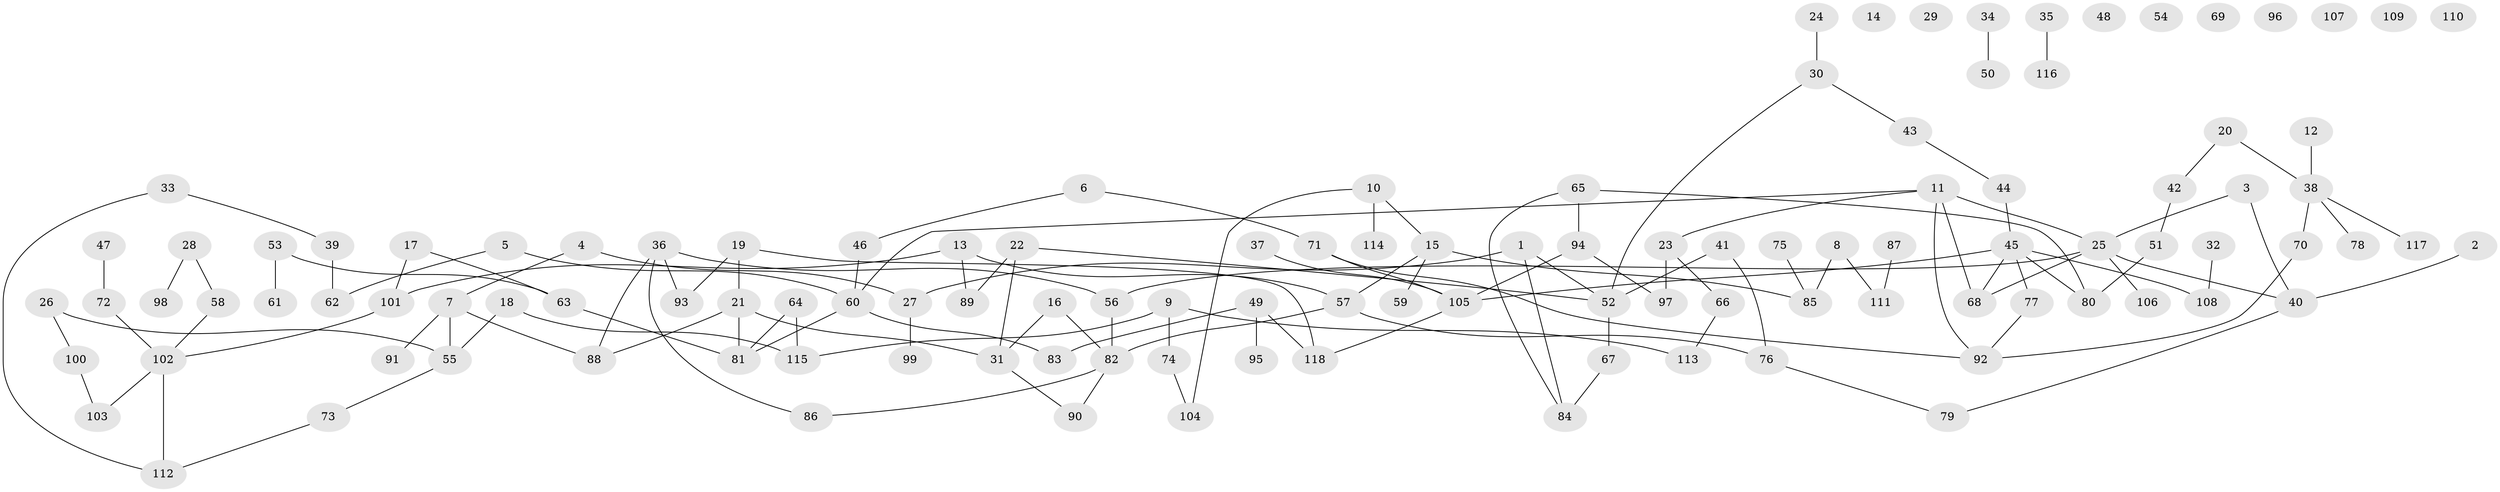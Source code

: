 // Generated by graph-tools (version 1.1) at 2025/25/03/09/25 03:25:21]
// undirected, 118 vertices, 135 edges
graph export_dot {
graph [start="1"]
  node [color=gray90,style=filled];
  1;
  2;
  3;
  4;
  5;
  6;
  7;
  8;
  9;
  10;
  11;
  12;
  13;
  14;
  15;
  16;
  17;
  18;
  19;
  20;
  21;
  22;
  23;
  24;
  25;
  26;
  27;
  28;
  29;
  30;
  31;
  32;
  33;
  34;
  35;
  36;
  37;
  38;
  39;
  40;
  41;
  42;
  43;
  44;
  45;
  46;
  47;
  48;
  49;
  50;
  51;
  52;
  53;
  54;
  55;
  56;
  57;
  58;
  59;
  60;
  61;
  62;
  63;
  64;
  65;
  66;
  67;
  68;
  69;
  70;
  71;
  72;
  73;
  74;
  75;
  76;
  77;
  78;
  79;
  80;
  81;
  82;
  83;
  84;
  85;
  86;
  87;
  88;
  89;
  90;
  91;
  92;
  93;
  94;
  95;
  96;
  97;
  98;
  99;
  100;
  101;
  102;
  103;
  104;
  105;
  106;
  107;
  108;
  109;
  110;
  111;
  112;
  113;
  114;
  115;
  116;
  117;
  118;
  1 -- 27;
  1 -- 52;
  1 -- 84;
  2 -- 40;
  3 -- 25;
  3 -- 40;
  4 -- 7;
  4 -- 27;
  5 -- 60;
  5 -- 62;
  6 -- 46;
  6 -- 71;
  7 -- 55;
  7 -- 88;
  7 -- 91;
  8 -- 85;
  8 -- 111;
  9 -- 74;
  9 -- 113;
  9 -- 115;
  10 -- 15;
  10 -- 104;
  10 -- 114;
  11 -- 23;
  11 -- 25;
  11 -- 60;
  11 -- 68;
  11 -- 92;
  12 -- 38;
  13 -- 57;
  13 -- 89;
  13 -- 101;
  15 -- 57;
  15 -- 59;
  15 -- 85;
  16 -- 31;
  16 -- 82;
  17 -- 63;
  17 -- 101;
  18 -- 55;
  18 -- 115;
  19 -- 21;
  19 -- 93;
  19 -- 118;
  20 -- 38;
  20 -- 42;
  21 -- 31;
  21 -- 81;
  21 -- 88;
  22 -- 31;
  22 -- 52;
  22 -- 89;
  23 -- 66;
  23 -- 97;
  24 -- 30;
  25 -- 40;
  25 -- 56;
  25 -- 68;
  25 -- 106;
  26 -- 55;
  26 -- 100;
  27 -- 99;
  28 -- 58;
  28 -- 98;
  30 -- 43;
  30 -- 52;
  31 -- 90;
  32 -- 108;
  33 -- 39;
  33 -- 112;
  34 -- 50;
  35 -- 116;
  36 -- 56;
  36 -- 86;
  36 -- 88;
  36 -- 93;
  37 -- 105;
  38 -- 70;
  38 -- 78;
  38 -- 117;
  39 -- 62;
  40 -- 79;
  41 -- 52;
  41 -- 76;
  42 -- 51;
  43 -- 44;
  44 -- 45;
  45 -- 68;
  45 -- 77;
  45 -- 80;
  45 -- 105;
  45 -- 108;
  46 -- 60;
  47 -- 72;
  49 -- 83;
  49 -- 95;
  49 -- 118;
  51 -- 80;
  52 -- 67;
  53 -- 61;
  53 -- 63;
  55 -- 73;
  56 -- 82;
  57 -- 76;
  57 -- 82;
  58 -- 102;
  60 -- 81;
  60 -- 83;
  63 -- 81;
  64 -- 81;
  64 -- 115;
  65 -- 80;
  65 -- 84;
  65 -- 94;
  66 -- 113;
  67 -- 84;
  70 -- 92;
  71 -- 92;
  71 -- 105;
  72 -- 102;
  73 -- 112;
  74 -- 104;
  75 -- 85;
  76 -- 79;
  77 -- 92;
  82 -- 86;
  82 -- 90;
  87 -- 111;
  94 -- 97;
  94 -- 105;
  100 -- 103;
  101 -- 102;
  102 -- 103;
  102 -- 112;
  105 -- 118;
}
